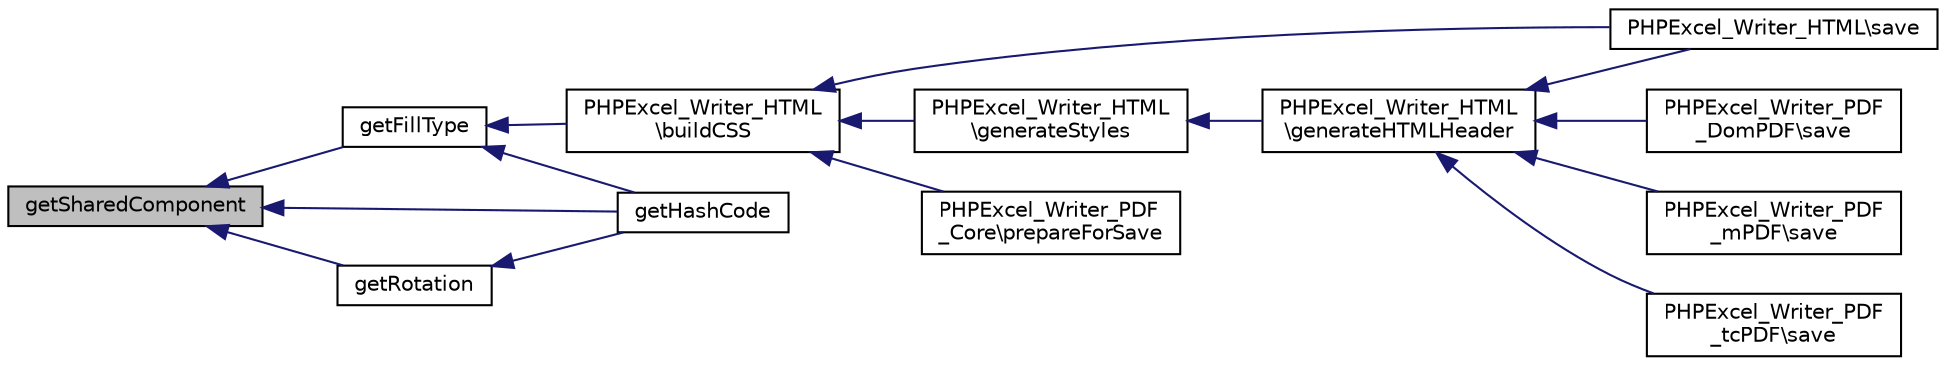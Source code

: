 digraph "getSharedComponent"
{
  edge [fontname="Helvetica",fontsize="10",labelfontname="Helvetica",labelfontsize="10"];
  node [fontname="Helvetica",fontsize="10",shape=record];
  rankdir="LR";
  Node40 [label="getSharedComponent",height=0.2,width=0.4,color="black", fillcolor="grey75", style="filled", fontcolor="black"];
  Node40 -> Node41 [dir="back",color="midnightblue",fontsize="10",style="solid",fontname="Helvetica"];
  Node41 [label="getFillType",height=0.2,width=0.4,color="black", fillcolor="white", style="filled",URL="$class_p_h_p_excel___style___fill.html#ab569bc8490a93450228f560939838d41"];
  Node41 -> Node42 [dir="back",color="midnightblue",fontsize="10",style="solid",fontname="Helvetica"];
  Node42 [label="PHPExcel_Writer_HTML\l\\buildCSS",height=0.2,width=0.4,color="black", fillcolor="white", style="filled",URL="$class_p_h_p_excel___writer___h_t_m_l.html#a3f8fdb7ac7b7089f7b8ca365afbba79f"];
  Node42 -> Node43 [dir="back",color="midnightblue",fontsize="10",style="solid",fontname="Helvetica"];
  Node43 [label="PHPExcel_Writer_HTML\\save",height=0.2,width=0.4,color="black", fillcolor="white", style="filled",URL="$class_p_h_p_excel___writer___h_t_m_l.html#a47cf44d053426c59c85d31f37744687c"];
  Node42 -> Node44 [dir="back",color="midnightblue",fontsize="10",style="solid",fontname="Helvetica"];
  Node44 [label="PHPExcel_Writer_HTML\l\\generateStyles",height=0.2,width=0.4,color="black", fillcolor="white", style="filled",URL="$class_p_h_p_excel___writer___h_t_m_l.html#ae6002be0e346a33c8f65d034dc93158e"];
  Node44 -> Node45 [dir="back",color="midnightblue",fontsize="10",style="solid",fontname="Helvetica"];
  Node45 [label="PHPExcel_Writer_HTML\l\\generateHTMLHeader",height=0.2,width=0.4,color="black", fillcolor="white", style="filled",URL="$class_p_h_p_excel___writer___h_t_m_l.html#a4290ffdb5e8165cee74ba333620f56e9"];
  Node45 -> Node43 [dir="back",color="midnightblue",fontsize="10",style="solid",fontname="Helvetica"];
  Node45 -> Node46 [dir="back",color="midnightblue",fontsize="10",style="solid",fontname="Helvetica"];
  Node46 [label="PHPExcel_Writer_PDF\l_DomPDF\\save",height=0.2,width=0.4,color="black", fillcolor="white", style="filled",URL="$class_p_h_p_excel___writer___p_d_f___dom_p_d_f.html#a47cf44d053426c59c85d31f37744687c"];
  Node45 -> Node47 [dir="back",color="midnightblue",fontsize="10",style="solid",fontname="Helvetica"];
  Node47 [label="PHPExcel_Writer_PDF\l_mPDF\\save",height=0.2,width=0.4,color="black", fillcolor="white", style="filled",URL="$class_p_h_p_excel___writer___p_d_f__m_p_d_f.html#a47cf44d053426c59c85d31f37744687c"];
  Node45 -> Node48 [dir="back",color="midnightblue",fontsize="10",style="solid",fontname="Helvetica"];
  Node48 [label="PHPExcel_Writer_PDF\l_tcPDF\\save",height=0.2,width=0.4,color="black", fillcolor="white", style="filled",URL="$class_p_h_p_excel___writer___p_d_f__tc_p_d_f.html#a47cf44d053426c59c85d31f37744687c"];
  Node42 -> Node49 [dir="back",color="midnightblue",fontsize="10",style="solid",fontname="Helvetica"];
  Node49 [label="PHPExcel_Writer_PDF\l_Core\\prepareForSave",height=0.2,width=0.4,color="black", fillcolor="white", style="filled",URL="$class_p_h_p_excel___writer___p_d_f___core.html#a8f7146ac1b3765494f558fe3a7cc35e6"];
  Node41 -> Node50 [dir="back",color="midnightblue",fontsize="10",style="solid",fontname="Helvetica"];
  Node50 [label="getHashCode",height=0.2,width=0.4,color="black", fillcolor="white", style="filled",URL="$class_p_h_p_excel___style___fill.html#a565572289c60df45d1198602c6f93a8a"];
  Node40 -> Node51 [dir="back",color="midnightblue",fontsize="10",style="solid",fontname="Helvetica"];
  Node51 [label="getRotation",height=0.2,width=0.4,color="black", fillcolor="white", style="filled",URL="$class_p_h_p_excel___style___fill.html#a6e2b2199d35fe557d8e35d777c242949"];
  Node51 -> Node50 [dir="back",color="midnightblue",fontsize="10",style="solid",fontname="Helvetica"];
  Node40 -> Node50 [dir="back",color="midnightblue",fontsize="10",style="solid",fontname="Helvetica"];
}
